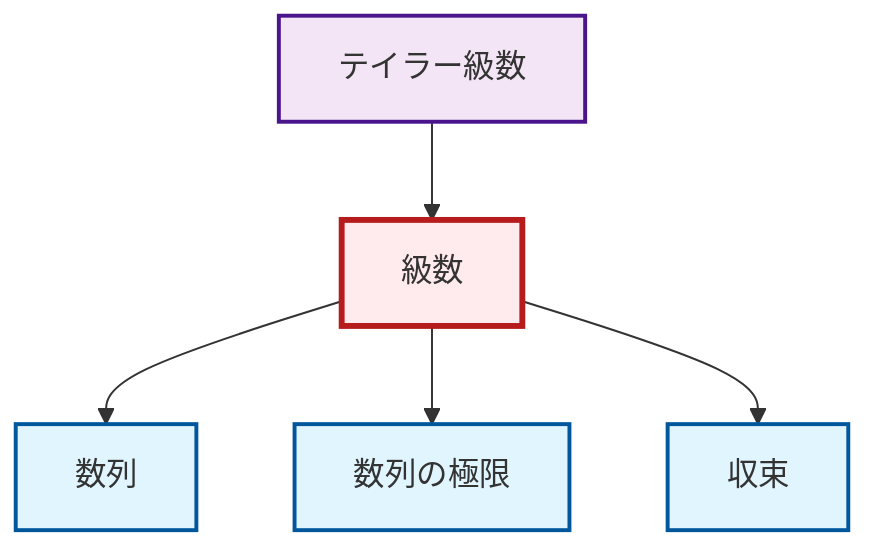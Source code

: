 graph TD
    classDef definition fill:#e1f5fe,stroke:#01579b,stroke-width:2px
    classDef theorem fill:#f3e5f5,stroke:#4a148c,stroke-width:2px
    classDef axiom fill:#fff3e0,stroke:#e65100,stroke-width:2px
    classDef example fill:#e8f5e9,stroke:#1b5e20,stroke-width:2px
    classDef current fill:#ffebee,stroke:#b71c1c,stroke-width:3px
    def-series["級数"]:::definition
    thm-taylor-series["テイラー級数"]:::theorem
    def-limit["数列の極限"]:::definition
    def-sequence["数列"]:::definition
    def-convergence["収束"]:::definition
    def-series --> def-sequence
    def-series --> def-limit
    thm-taylor-series --> def-series
    def-series --> def-convergence
    class def-series current